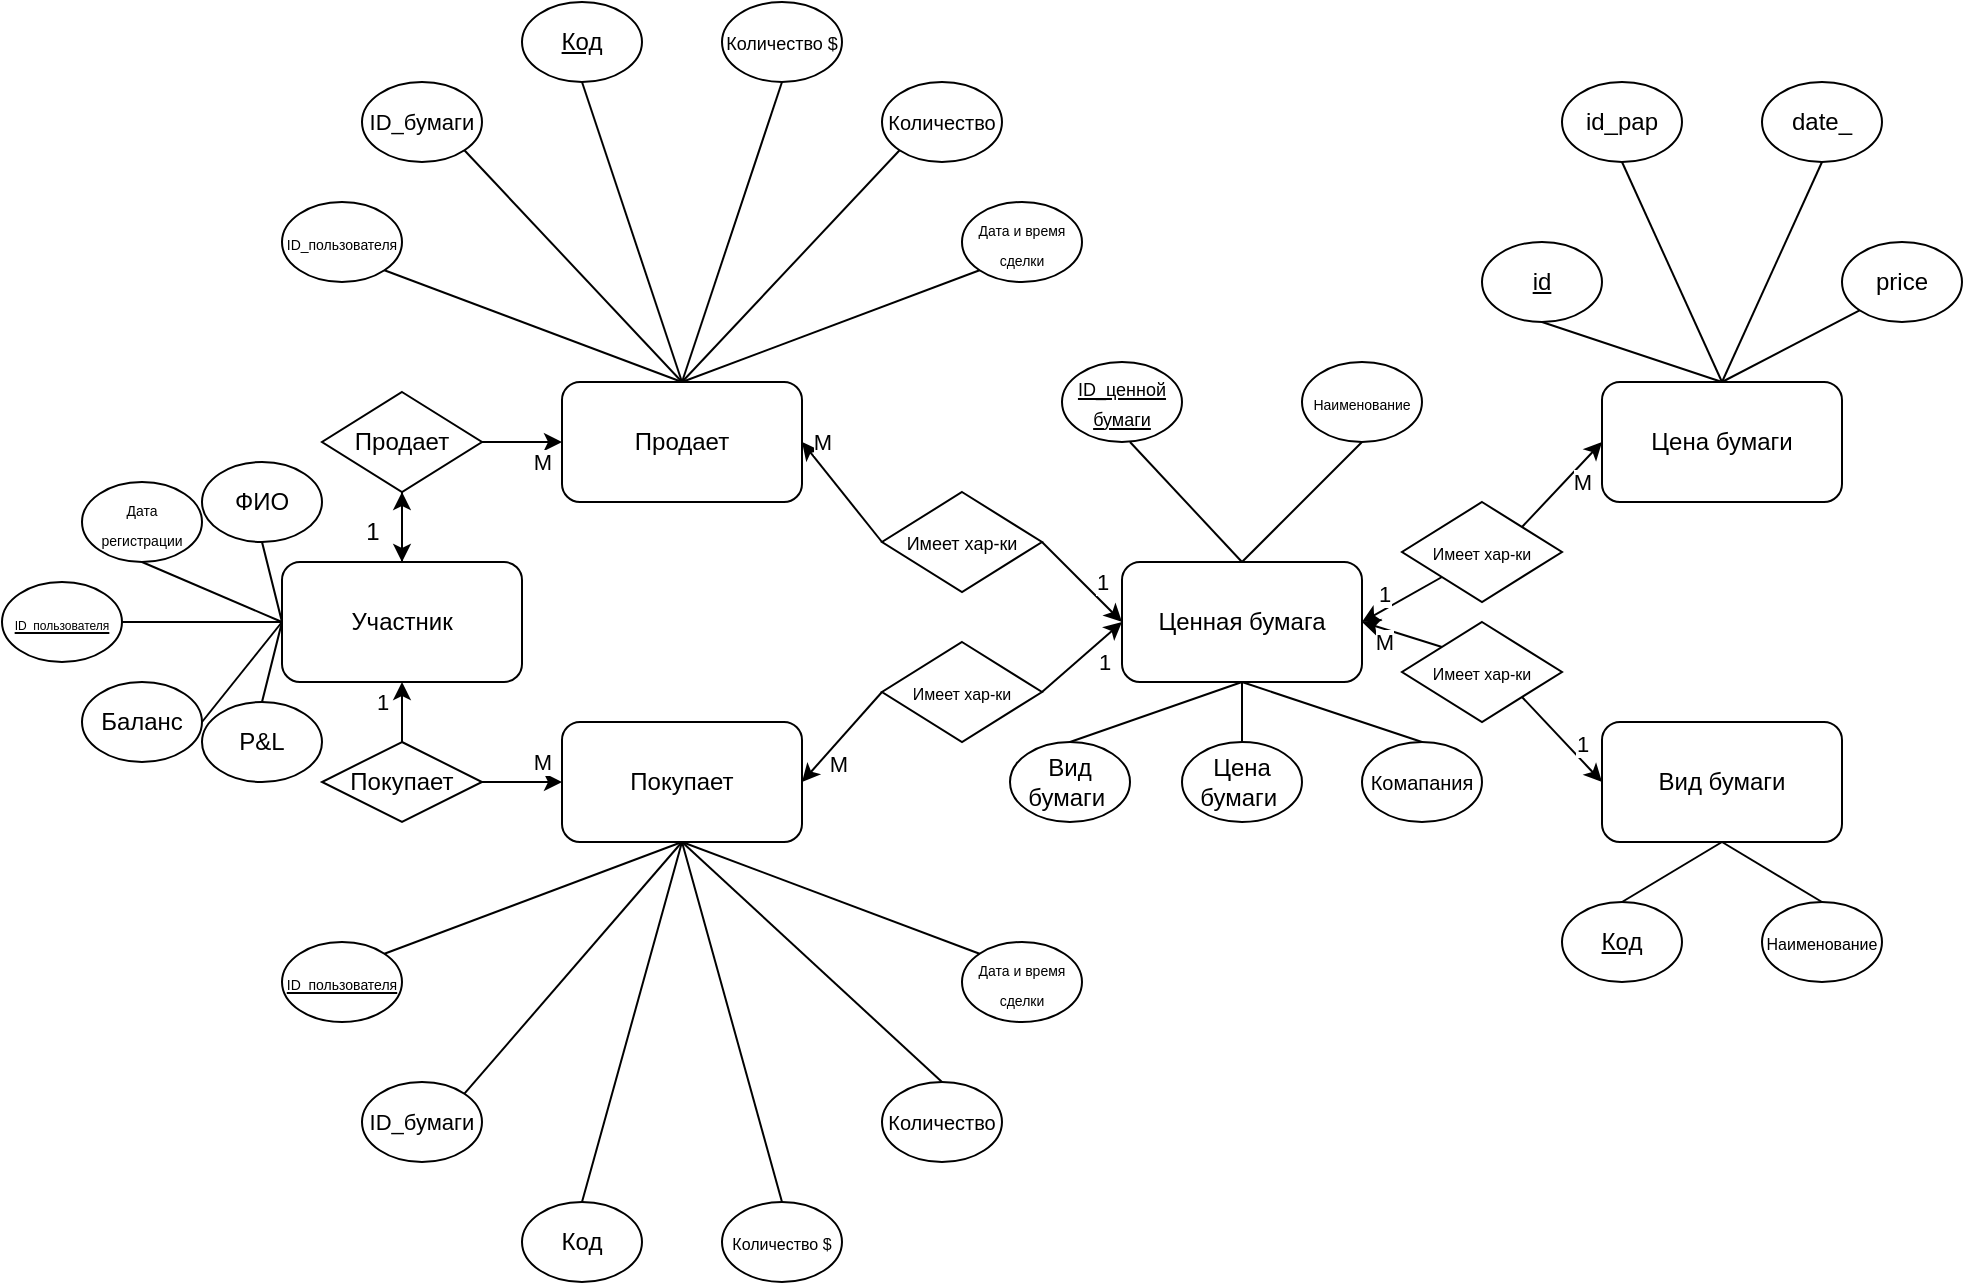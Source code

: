 <mxfile version="22.1.7" type="github">
  <diagram name="Страница — 1" id="GITG6KaaEALcAAjc-6oA">
    <mxGraphModel dx="2006" dy="1836" grid="1" gridSize="10" guides="1" tooltips="1" connect="1" arrows="1" fold="1" page="1" pageScale="1" pageWidth="827" pageHeight="1169" math="0" shadow="0">
      <root>
        <mxCell id="0" />
        <mxCell id="1" parent="0" />
        <mxCell id="VZjifYSaBZFp6_W6SP4E-1" value="Продает" style="rounded=1;whiteSpace=wrap;html=1;" vertex="1" parent="1">
          <mxGeometry x="160" y="150" width="120" height="60" as="geometry" />
        </mxCell>
        <mxCell id="VZjifYSaBZFp6_W6SP4E-2" value="Покупает" style="rounded=1;whiteSpace=wrap;html=1;" vertex="1" parent="1">
          <mxGeometry x="160" y="320" width="120" height="60" as="geometry" />
        </mxCell>
        <mxCell id="VZjifYSaBZFp6_W6SP4E-77" value="" style="edgeStyle=orthogonalEdgeStyle;rounded=0;orthogonalLoop=1;jettySize=auto;html=1;" edge="1" parent="1" source="VZjifYSaBZFp6_W6SP4E-3" target="VZjifYSaBZFp6_W6SP4E-72">
          <mxGeometry relative="1" as="geometry" />
        </mxCell>
        <mxCell id="VZjifYSaBZFp6_W6SP4E-3" value="Участник" style="rounded=1;whiteSpace=wrap;html=1;" vertex="1" parent="1">
          <mxGeometry x="20" y="240" width="120" height="60" as="geometry" />
        </mxCell>
        <mxCell id="VZjifYSaBZFp6_W6SP4E-4" value="Ценная бумага" style="rounded=1;whiteSpace=wrap;html=1;" vertex="1" parent="1">
          <mxGeometry x="440" y="240" width="120" height="60" as="geometry" />
        </mxCell>
        <mxCell id="VZjifYSaBZFp6_W6SP4E-5" value="Цена бумаги" style="rounded=1;whiteSpace=wrap;html=1;" vertex="1" parent="1">
          <mxGeometry x="680" y="150" width="120" height="60" as="geometry" />
        </mxCell>
        <mxCell id="VZjifYSaBZFp6_W6SP4E-6" value="Вид бумаги" style="rounded=1;whiteSpace=wrap;html=1;" vertex="1" parent="1">
          <mxGeometry x="680" y="320" width="120" height="60" as="geometry" />
        </mxCell>
        <mxCell id="VZjifYSaBZFp6_W6SP4E-7" value="&lt;font style=&quot;font-size: 10px;&quot;&gt;Количество&lt;/font&gt;" style="ellipse;whiteSpace=wrap;html=1;" vertex="1" parent="1">
          <mxGeometry x="320" width="60" height="40" as="geometry" />
        </mxCell>
        <mxCell id="VZjifYSaBZFp6_W6SP4E-8" value="&lt;font style=&quot;font-size: 9px;&quot;&gt;Количество $&lt;/font&gt;" style="ellipse;whiteSpace=wrap;html=1;" vertex="1" parent="1">
          <mxGeometry x="240" y="-40" width="60" height="40" as="geometry" />
        </mxCell>
        <mxCell id="VZjifYSaBZFp6_W6SP4E-9" value="&lt;u&gt;Код&lt;/u&gt;" style="ellipse;whiteSpace=wrap;html=1;" vertex="1" parent="1">
          <mxGeometry x="140" y="-40" width="60" height="40" as="geometry" />
        </mxCell>
        <mxCell id="VZjifYSaBZFp6_W6SP4E-10" value="&lt;font style=&quot;font-size: 7px;&quot;&gt;ID_пользователя&lt;/font&gt;" style="ellipse;whiteSpace=wrap;html=1;" vertex="1" parent="1">
          <mxGeometry x="20" y="60" width="60" height="40" as="geometry" />
        </mxCell>
        <mxCell id="VZjifYSaBZFp6_W6SP4E-11" value="&lt;font style=&quot;font-size: 11px;&quot;&gt;ID_бумаги&lt;/font&gt;" style="ellipse;whiteSpace=wrap;html=1;" vertex="1" parent="1">
          <mxGeometry x="60" width="60" height="40" as="geometry" />
        </mxCell>
        <mxCell id="VZjifYSaBZFp6_W6SP4E-12" value="&lt;font style=&quot;font-size: 8px;&quot;&gt;Количество $&lt;/font&gt;" style="ellipse;whiteSpace=wrap;html=1;" vertex="1" parent="1">
          <mxGeometry x="240" y="560" width="60" height="40" as="geometry" />
        </mxCell>
        <mxCell id="VZjifYSaBZFp6_W6SP4E-13" value="&lt;font style=&quot;font-size: 7px;&quot;&gt;&lt;u&gt;ID_пользователя&lt;/u&gt;&lt;/font&gt;" style="ellipse;whiteSpace=wrap;html=1;" vertex="1" parent="1">
          <mxGeometry x="20" y="430" width="60" height="40" as="geometry" />
        </mxCell>
        <mxCell id="VZjifYSaBZFp6_W6SP4E-14" value="&lt;font style=&quot;font-size: 7px;&quot;&gt;Дата и время сделки&lt;/font&gt;" style="ellipse;whiteSpace=wrap;html=1;" vertex="1" parent="1">
          <mxGeometry x="360" y="430" width="60" height="40" as="geometry" />
        </mxCell>
        <mxCell id="VZjifYSaBZFp6_W6SP4E-15" value="&lt;font style=&quot;font-size: 10px;&quot;&gt;Количество&lt;/font&gt;" style="ellipse;whiteSpace=wrap;html=1;" vertex="1" parent="1">
          <mxGeometry x="320" y="500" width="60" height="40" as="geometry" />
        </mxCell>
        <mxCell id="VZjifYSaBZFp6_W6SP4E-16" value="Код" style="ellipse;whiteSpace=wrap;html=1;" vertex="1" parent="1">
          <mxGeometry x="140" y="560" width="60" height="40" as="geometry" />
        </mxCell>
        <mxCell id="VZjifYSaBZFp6_W6SP4E-17" value="&lt;font style=&quot;font-size: 11px;&quot;&gt;ID_бумаги&lt;/font&gt;" style="ellipse;whiteSpace=wrap;html=1;" vertex="1" parent="1">
          <mxGeometry x="60" y="500" width="60" height="40" as="geometry" />
        </mxCell>
        <mxCell id="VZjifYSaBZFp6_W6SP4E-18" value="&lt;font style=&quot;font-size: 7px;&quot;&gt;Дата и время сделки&lt;/font&gt;" style="ellipse;whiteSpace=wrap;html=1;" vertex="1" parent="1">
          <mxGeometry x="360" y="60" width="60" height="40" as="geometry" />
        </mxCell>
        <mxCell id="VZjifYSaBZFp6_W6SP4E-19" value="&lt;font style=&quot;font-size: 10px;&quot;&gt;Комапания&lt;/font&gt;" style="ellipse;whiteSpace=wrap;html=1;" vertex="1" parent="1">
          <mxGeometry x="560" y="330" width="60" height="40" as="geometry" />
        </mxCell>
        <mxCell id="VZjifYSaBZFp6_W6SP4E-20" value="Цена бумаги&amp;nbsp;" style="ellipse;whiteSpace=wrap;html=1;" vertex="1" parent="1">
          <mxGeometry x="470" y="330" width="60" height="40" as="geometry" />
        </mxCell>
        <mxCell id="VZjifYSaBZFp6_W6SP4E-21" value="Вид бумаги&amp;nbsp;" style="ellipse;whiteSpace=wrap;html=1;" vertex="1" parent="1">
          <mxGeometry x="384" y="330" width="60" height="40" as="geometry" />
        </mxCell>
        <mxCell id="VZjifYSaBZFp6_W6SP4E-22" value="&lt;font style=&quot;font-size: 7px;&quot;&gt;Наименование&lt;/font&gt;" style="ellipse;whiteSpace=wrap;html=1;" vertex="1" parent="1">
          <mxGeometry x="530" y="140" width="60" height="40" as="geometry" />
        </mxCell>
        <mxCell id="VZjifYSaBZFp6_W6SP4E-23" value="&lt;font style=&quot;font-size: 9px;&quot;&gt;&lt;u&gt;ID_ценной бумаги&lt;/u&gt;&lt;/font&gt;" style="ellipse;whiteSpace=wrap;html=1;" vertex="1" parent="1">
          <mxGeometry x="410" y="140" width="60" height="40" as="geometry" />
        </mxCell>
        <mxCell id="VZjifYSaBZFp6_W6SP4E-24" value="&lt;u&gt;id&lt;/u&gt;" style="ellipse;whiteSpace=wrap;html=1;" vertex="1" parent="1">
          <mxGeometry x="620" y="80" width="60" height="40" as="geometry" />
        </mxCell>
        <mxCell id="VZjifYSaBZFp6_W6SP4E-25" value="id_pap" style="ellipse;whiteSpace=wrap;html=1;" vertex="1" parent="1">
          <mxGeometry x="660" width="60" height="40" as="geometry" />
        </mxCell>
        <mxCell id="VZjifYSaBZFp6_W6SP4E-26" value="date_" style="ellipse;whiteSpace=wrap;html=1;" vertex="1" parent="1">
          <mxGeometry x="760" width="60" height="40" as="geometry" />
        </mxCell>
        <mxCell id="VZjifYSaBZFp6_W6SP4E-27" value="price" style="ellipse;whiteSpace=wrap;html=1;" vertex="1" parent="1">
          <mxGeometry x="800" y="80" width="60" height="40" as="geometry" />
        </mxCell>
        <mxCell id="VZjifYSaBZFp6_W6SP4E-28" value="&lt;font style=&quot;font-size: 8px;&quot;&gt;Наименование&lt;/font&gt;" style="ellipse;whiteSpace=wrap;html=1;" vertex="1" parent="1">
          <mxGeometry x="760" y="410" width="60" height="40" as="geometry" />
        </mxCell>
        <mxCell id="VZjifYSaBZFp6_W6SP4E-29" value="&lt;u&gt;Код&lt;/u&gt;" style="ellipse;whiteSpace=wrap;html=1;" vertex="1" parent="1">
          <mxGeometry x="660" y="410" width="60" height="40" as="geometry" />
        </mxCell>
        <mxCell id="VZjifYSaBZFp6_W6SP4E-30" value="ФИО" style="ellipse;whiteSpace=wrap;html=1;" vertex="1" parent="1">
          <mxGeometry x="-20" y="190" width="60" height="40" as="geometry" />
        </mxCell>
        <mxCell id="VZjifYSaBZFp6_W6SP4E-31" value="&lt;font style=&quot;font-size: 7px;&quot;&gt;Дата регистрации&lt;/font&gt;" style="ellipse;whiteSpace=wrap;html=1;" vertex="1" parent="1">
          <mxGeometry x="-80" y="200" width="60" height="40" as="geometry" />
        </mxCell>
        <mxCell id="VZjifYSaBZFp6_W6SP4E-32" value="P&amp;amp;L" style="ellipse;whiteSpace=wrap;html=1;" vertex="1" parent="1">
          <mxGeometry x="-20" y="310" width="60" height="40" as="geometry" />
        </mxCell>
        <mxCell id="VZjifYSaBZFp6_W6SP4E-33" value="&lt;font style=&quot;font-size: 6px;&quot;&gt;&lt;u&gt;ID_пользователя&lt;/u&gt;&lt;/font&gt;" style="ellipse;whiteSpace=wrap;html=1;" vertex="1" parent="1">
          <mxGeometry x="-120" y="250" width="60" height="40" as="geometry" />
        </mxCell>
        <mxCell id="VZjifYSaBZFp6_W6SP4E-34" value="Баланс" style="ellipse;whiteSpace=wrap;html=1;" vertex="1" parent="1">
          <mxGeometry x="-80" y="300" width="60" height="40" as="geometry" />
        </mxCell>
        <mxCell id="VZjifYSaBZFp6_W6SP4E-37" value="" style="endArrow=none;html=1;rounded=0;entryX=0.5;entryY=1;entryDx=0;entryDy=0;" edge="1" parent="1" target="VZjifYSaBZFp6_W6SP4E-30">
          <mxGeometry width="50" height="50" relative="1" as="geometry">
            <mxPoint x="20" y="270" as="sourcePoint" />
            <mxPoint x="70" y="220" as="targetPoint" />
          </mxGeometry>
        </mxCell>
        <mxCell id="VZjifYSaBZFp6_W6SP4E-39" value="" style="endArrow=none;html=1;rounded=0;exitX=1;exitY=0.5;exitDx=0;exitDy=0;" edge="1" parent="1" source="VZjifYSaBZFp6_W6SP4E-34">
          <mxGeometry width="50" height="50" relative="1" as="geometry">
            <mxPoint x="-30" y="320" as="sourcePoint" />
            <mxPoint x="20" y="270" as="targetPoint" />
          </mxGeometry>
        </mxCell>
        <mxCell id="VZjifYSaBZFp6_W6SP4E-40" value="" style="endArrow=none;html=1;rounded=0;entryX=0.5;entryY=1;entryDx=0;entryDy=0;exitX=1;exitY=0;exitDx=0;exitDy=0;" edge="1" parent="1" source="VZjifYSaBZFp6_W6SP4E-13" target="VZjifYSaBZFp6_W6SP4E-2">
          <mxGeometry width="50" height="50" relative="1" as="geometry">
            <mxPoint x="60" y="420" as="sourcePoint" />
            <mxPoint x="110" y="370" as="targetPoint" />
          </mxGeometry>
        </mxCell>
        <mxCell id="VZjifYSaBZFp6_W6SP4E-41" value="" style="endArrow=none;html=1;rounded=0;exitX=0.5;exitY=0;exitDx=0;exitDy=0;entryX=0;entryY=0.5;entryDx=0;entryDy=0;" edge="1" parent="1" source="VZjifYSaBZFp6_W6SP4E-32" target="VZjifYSaBZFp6_W6SP4E-3">
          <mxGeometry width="50" height="50" relative="1" as="geometry">
            <mxPoint x="200" y="260" as="sourcePoint" />
            <mxPoint x="250" y="210" as="targetPoint" />
          </mxGeometry>
        </mxCell>
        <mxCell id="VZjifYSaBZFp6_W6SP4E-42" value="" style="endArrow=none;html=1;rounded=0;exitX=1;exitY=0.5;exitDx=0;exitDy=0;entryX=0;entryY=0.5;entryDx=0;entryDy=0;" edge="1" parent="1" source="VZjifYSaBZFp6_W6SP4E-33" target="VZjifYSaBZFp6_W6SP4E-3">
          <mxGeometry width="50" height="50" relative="1" as="geometry">
            <mxPoint x="200" y="260" as="sourcePoint" />
            <mxPoint x="250" y="210" as="targetPoint" />
          </mxGeometry>
        </mxCell>
        <mxCell id="VZjifYSaBZFp6_W6SP4E-43" value="" style="endArrow=none;html=1;rounded=0;exitX=0.5;exitY=1;exitDx=0;exitDy=0;entryX=0;entryY=0.5;entryDx=0;entryDy=0;" edge="1" parent="1" source="VZjifYSaBZFp6_W6SP4E-31" target="VZjifYSaBZFp6_W6SP4E-3">
          <mxGeometry width="50" height="50" relative="1" as="geometry">
            <mxPoint x="200" y="260" as="sourcePoint" />
            <mxPoint x="250" y="210" as="targetPoint" />
          </mxGeometry>
        </mxCell>
        <mxCell id="VZjifYSaBZFp6_W6SP4E-44" value="" style="endArrow=none;html=1;rounded=0;exitX=0.5;exitY=0;exitDx=0;exitDy=0;" edge="1" parent="1" source="VZjifYSaBZFp6_W6SP4E-4">
          <mxGeometry width="50" height="50" relative="1" as="geometry">
            <mxPoint x="394" y="230" as="sourcePoint" />
            <mxPoint x="444" y="180" as="targetPoint" />
          </mxGeometry>
        </mxCell>
        <mxCell id="VZjifYSaBZFp6_W6SP4E-45" value="" style="endArrow=none;html=1;rounded=0;entryX=0.5;entryY=1;entryDx=0;entryDy=0;" edge="1" parent="1" target="VZjifYSaBZFp6_W6SP4E-26">
          <mxGeometry width="50" height="50" relative="1" as="geometry">
            <mxPoint x="740" y="150" as="sourcePoint" />
            <mxPoint x="790" y="100" as="targetPoint" />
          </mxGeometry>
        </mxCell>
        <mxCell id="VZjifYSaBZFp6_W6SP4E-46" value="" style="endArrow=none;html=1;rounded=0;entryX=0.5;entryY=1;entryDx=0;entryDy=0;" edge="1" parent="1" target="VZjifYSaBZFp6_W6SP4E-22">
          <mxGeometry width="50" height="50" relative="1" as="geometry">
            <mxPoint x="500" y="240" as="sourcePoint" />
            <mxPoint x="550" y="190" as="targetPoint" />
          </mxGeometry>
        </mxCell>
        <mxCell id="VZjifYSaBZFp6_W6SP4E-47" value="" style="endArrow=none;html=1;rounded=0;exitX=0.5;exitY=0;exitDx=0;exitDy=0;entryX=0.5;entryY=1;entryDx=0;entryDy=0;" edge="1" parent="1" source="VZjifYSaBZFp6_W6SP4E-28" target="VZjifYSaBZFp6_W6SP4E-6">
          <mxGeometry width="50" height="50" relative="1" as="geometry">
            <mxPoint x="200" y="260" as="sourcePoint" />
            <mxPoint x="250" y="210" as="targetPoint" />
          </mxGeometry>
        </mxCell>
        <mxCell id="VZjifYSaBZFp6_W6SP4E-48" value="" style="endArrow=none;html=1;rounded=0;exitX=0.5;exitY=0;exitDx=0;exitDy=0;entryX=0.5;entryY=1;entryDx=0;entryDy=0;" edge="1" parent="1" source="VZjifYSaBZFp6_W6SP4E-29" target="VZjifYSaBZFp6_W6SP4E-6">
          <mxGeometry width="50" height="50" relative="1" as="geometry">
            <mxPoint x="200" y="260" as="sourcePoint" />
            <mxPoint x="250" y="210" as="targetPoint" />
          </mxGeometry>
        </mxCell>
        <mxCell id="VZjifYSaBZFp6_W6SP4E-49" value="" style="endArrow=none;html=1;rounded=0;exitX=0.5;exitY=0;exitDx=0;exitDy=0;entryX=0.5;entryY=1;entryDx=0;entryDy=0;" edge="1" parent="1" source="VZjifYSaBZFp6_W6SP4E-19" target="VZjifYSaBZFp6_W6SP4E-4">
          <mxGeometry width="50" height="50" relative="1" as="geometry">
            <mxPoint x="200" y="260" as="sourcePoint" />
            <mxPoint x="250" y="210" as="targetPoint" />
          </mxGeometry>
        </mxCell>
        <mxCell id="VZjifYSaBZFp6_W6SP4E-50" value="" style="endArrow=none;html=1;rounded=0;exitX=0.5;exitY=0;exitDx=0;exitDy=0;entryX=0.5;entryY=1;entryDx=0;entryDy=0;" edge="1" parent="1" source="VZjifYSaBZFp6_W6SP4E-20" target="VZjifYSaBZFp6_W6SP4E-4">
          <mxGeometry width="50" height="50" relative="1" as="geometry">
            <mxPoint x="200" y="260" as="sourcePoint" />
            <mxPoint x="250" y="210" as="targetPoint" />
          </mxGeometry>
        </mxCell>
        <mxCell id="VZjifYSaBZFp6_W6SP4E-51" value="" style="endArrow=none;html=1;rounded=0;entryX=0.5;entryY=0;entryDx=0;entryDy=0;exitX=0.5;exitY=1;exitDx=0;exitDy=0;" edge="1" parent="1" source="VZjifYSaBZFp6_W6SP4E-4" target="VZjifYSaBZFp6_W6SP4E-21">
          <mxGeometry width="50" height="50" relative="1" as="geometry">
            <mxPoint x="200" y="260" as="sourcePoint" />
            <mxPoint x="250" y="210" as="targetPoint" />
          </mxGeometry>
        </mxCell>
        <mxCell id="VZjifYSaBZFp6_W6SP4E-52" value="" style="endArrow=none;html=1;rounded=0;exitX=0;exitY=0;exitDx=0;exitDy=0;entryX=0.5;entryY=1;entryDx=0;entryDy=0;" edge="1" parent="1" source="VZjifYSaBZFp6_W6SP4E-14" target="VZjifYSaBZFp6_W6SP4E-2">
          <mxGeometry width="50" height="50" relative="1" as="geometry">
            <mxPoint x="200" y="260" as="sourcePoint" />
            <mxPoint x="250" y="210" as="targetPoint" />
          </mxGeometry>
        </mxCell>
        <mxCell id="VZjifYSaBZFp6_W6SP4E-53" value="" style="endArrow=none;html=1;rounded=0;exitX=0.5;exitY=0;exitDx=0;exitDy=0;entryX=0.5;entryY=1;entryDx=0;entryDy=0;" edge="1" parent="1" source="VZjifYSaBZFp6_W6SP4E-15" target="VZjifYSaBZFp6_W6SP4E-2">
          <mxGeometry width="50" height="50" relative="1" as="geometry">
            <mxPoint x="200" y="260" as="sourcePoint" />
            <mxPoint x="250" y="210" as="targetPoint" />
          </mxGeometry>
        </mxCell>
        <mxCell id="VZjifYSaBZFp6_W6SP4E-54" value="" style="endArrow=none;html=1;rounded=0;exitX=0.5;exitY=0;exitDx=0;exitDy=0;entryX=0.5;entryY=1;entryDx=0;entryDy=0;" edge="1" parent="1" source="VZjifYSaBZFp6_W6SP4E-12" target="VZjifYSaBZFp6_W6SP4E-2">
          <mxGeometry width="50" height="50" relative="1" as="geometry">
            <mxPoint x="200" y="260" as="sourcePoint" />
            <mxPoint x="250" y="210" as="targetPoint" />
          </mxGeometry>
        </mxCell>
        <mxCell id="VZjifYSaBZFp6_W6SP4E-55" value="" style="endArrow=none;html=1;rounded=0;exitX=0.5;exitY=0;exitDx=0;exitDy=0;" edge="1" parent="1" source="VZjifYSaBZFp6_W6SP4E-16">
          <mxGeometry width="50" height="50" relative="1" as="geometry">
            <mxPoint x="200" y="260" as="sourcePoint" />
            <mxPoint x="220" y="380" as="targetPoint" />
          </mxGeometry>
        </mxCell>
        <mxCell id="VZjifYSaBZFp6_W6SP4E-56" value="" style="endArrow=none;html=1;rounded=0;exitX=1;exitY=0;exitDx=0;exitDy=0;entryX=0.5;entryY=1;entryDx=0;entryDy=0;" edge="1" parent="1" source="VZjifYSaBZFp6_W6SP4E-17" target="VZjifYSaBZFp6_W6SP4E-2">
          <mxGeometry width="50" height="50" relative="1" as="geometry">
            <mxPoint x="200" y="260" as="sourcePoint" />
            <mxPoint x="250" y="210" as="targetPoint" />
          </mxGeometry>
        </mxCell>
        <mxCell id="VZjifYSaBZFp6_W6SP4E-57" value="" style="endArrow=none;html=1;rounded=0;entryX=0;entryY=1;entryDx=0;entryDy=0;" edge="1" parent="1" target="VZjifYSaBZFp6_W6SP4E-18">
          <mxGeometry width="50" height="50" relative="1" as="geometry">
            <mxPoint x="220" y="150" as="sourcePoint" />
            <mxPoint x="270" y="100" as="targetPoint" />
          </mxGeometry>
        </mxCell>
        <mxCell id="VZjifYSaBZFp6_W6SP4E-58" value="" style="endArrow=none;html=1;rounded=0;entryX=0;entryY=1;entryDx=0;entryDy=0;exitX=0.5;exitY=0;exitDx=0;exitDy=0;" edge="1" parent="1" source="VZjifYSaBZFp6_W6SP4E-5" target="VZjifYSaBZFp6_W6SP4E-27">
          <mxGeometry width="50" height="50" relative="1" as="geometry">
            <mxPoint x="580" y="270" as="sourcePoint" />
            <mxPoint x="630" y="220" as="targetPoint" />
          </mxGeometry>
        </mxCell>
        <mxCell id="VZjifYSaBZFp6_W6SP4E-59" value="" style="endArrow=none;html=1;rounded=0;exitX=0.5;exitY=1;exitDx=0;exitDy=0;entryX=0.5;entryY=0;entryDx=0;entryDy=0;" edge="1" parent="1" source="VZjifYSaBZFp6_W6SP4E-25" target="VZjifYSaBZFp6_W6SP4E-5">
          <mxGeometry width="50" height="50" relative="1" as="geometry">
            <mxPoint x="580" y="270" as="sourcePoint" />
            <mxPoint x="630" y="220" as="targetPoint" />
          </mxGeometry>
        </mxCell>
        <mxCell id="VZjifYSaBZFp6_W6SP4E-60" value="" style="endArrow=none;html=1;rounded=0;entryX=0.5;entryY=1;entryDx=0;entryDy=0;exitX=0.5;exitY=0;exitDx=0;exitDy=0;" edge="1" parent="1" source="VZjifYSaBZFp6_W6SP4E-5" target="VZjifYSaBZFp6_W6SP4E-24">
          <mxGeometry width="50" height="50" relative="1" as="geometry">
            <mxPoint x="580" y="270" as="sourcePoint" />
            <mxPoint x="630" y="220" as="targetPoint" />
          </mxGeometry>
        </mxCell>
        <mxCell id="VZjifYSaBZFp6_W6SP4E-61" value="" style="endArrow=none;html=1;rounded=0;entryX=0.5;entryY=1;entryDx=0;entryDy=0;exitX=0.5;exitY=0;exitDx=0;exitDy=0;" edge="1" parent="1" source="VZjifYSaBZFp6_W6SP4E-1" target="VZjifYSaBZFp6_W6SP4E-9">
          <mxGeometry width="50" height="50" relative="1" as="geometry">
            <mxPoint x="220" y="120" as="sourcePoint" />
            <mxPoint x="270" y="70" as="targetPoint" />
          </mxGeometry>
        </mxCell>
        <mxCell id="VZjifYSaBZFp6_W6SP4E-62" value="" style="endArrow=none;html=1;rounded=0;entryX=0.5;entryY=1;entryDx=0;entryDy=0;exitX=0.5;exitY=0;exitDx=0;exitDy=0;" edge="1" parent="1" source="VZjifYSaBZFp6_W6SP4E-1" target="VZjifYSaBZFp6_W6SP4E-8">
          <mxGeometry width="50" height="50" relative="1" as="geometry">
            <mxPoint x="220" y="120" as="sourcePoint" />
            <mxPoint x="270" y="70" as="targetPoint" />
          </mxGeometry>
        </mxCell>
        <mxCell id="VZjifYSaBZFp6_W6SP4E-63" value="" style="endArrow=none;html=1;rounded=0;entryX=0;entryY=1;entryDx=0;entryDy=0;exitX=0.5;exitY=0;exitDx=0;exitDy=0;" edge="1" parent="1" source="VZjifYSaBZFp6_W6SP4E-1" target="VZjifYSaBZFp6_W6SP4E-7">
          <mxGeometry width="50" height="50" relative="1" as="geometry">
            <mxPoint x="220" y="120" as="sourcePoint" />
            <mxPoint x="270" y="70" as="targetPoint" />
          </mxGeometry>
        </mxCell>
        <mxCell id="VZjifYSaBZFp6_W6SP4E-64" value="" style="endArrow=none;html=1;rounded=0;exitX=1;exitY=1;exitDx=0;exitDy=0;entryX=0.5;entryY=0;entryDx=0;entryDy=0;" edge="1" parent="1" source="VZjifYSaBZFp6_W6SP4E-10" target="VZjifYSaBZFp6_W6SP4E-1">
          <mxGeometry width="50" height="50" relative="1" as="geometry">
            <mxPoint x="220" y="120" as="sourcePoint" />
            <mxPoint x="270" y="70" as="targetPoint" />
          </mxGeometry>
        </mxCell>
        <mxCell id="VZjifYSaBZFp6_W6SP4E-65" value="" style="endArrow=none;html=1;rounded=0;exitX=1;exitY=1;exitDx=0;exitDy=0;" edge="1" parent="1" source="VZjifYSaBZFp6_W6SP4E-11">
          <mxGeometry width="50" height="50" relative="1" as="geometry">
            <mxPoint x="220" y="120" as="sourcePoint" />
            <mxPoint x="220" y="150" as="targetPoint" />
          </mxGeometry>
        </mxCell>
        <mxCell id="VZjifYSaBZFp6_W6SP4E-67" value="Покупает" style="rhombus;whiteSpace=wrap;html=1;" vertex="1" parent="1">
          <mxGeometry x="40" y="330" width="80" height="40" as="geometry" />
        </mxCell>
        <mxCell id="VZjifYSaBZFp6_W6SP4E-68" value="" style="endArrow=classic;html=1;rounded=0;exitX=0.5;exitY=0;exitDx=0;exitDy=0;entryX=0.5;entryY=1;entryDx=0;entryDy=0;" edge="1" parent="1" source="VZjifYSaBZFp6_W6SP4E-67" target="VZjifYSaBZFp6_W6SP4E-3">
          <mxGeometry width="50" height="50" relative="1" as="geometry">
            <mxPoint x="160" y="340" as="sourcePoint" />
            <mxPoint x="210" y="290" as="targetPoint" />
          </mxGeometry>
        </mxCell>
        <mxCell id="VZjifYSaBZFp6_W6SP4E-70" value="1" style="edgeLabel;html=1;align=center;verticalAlign=middle;resizable=0;points=[];" vertex="1" connectable="0" parent="VZjifYSaBZFp6_W6SP4E-68">
          <mxGeometry x="-0.398" y="-1" relative="1" as="geometry">
            <mxPoint x="-11" y="-11" as="offset" />
          </mxGeometry>
        </mxCell>
        <mxCell id="VZjifYSaBZFp6_W6SP4E-69" value="" style="endArrow=classic;html=1;rounded=0;exitX=1;exitY=0.5;exitDx=0;exitDy=0;entryX=0;entryY=0.5;entryDx=0;entryDy=0;" edge="1" parent="1" source="VZjifYSaBZFp6_W6SP4E-67" target="VZjifYSaBZFp6_W6SP4E-2">
          <mxGeometry width="50" height="50" relative="1" as="geometry">
            <mxPoint x="160" y="340" as="sourcePoint" />
            <mxPoint x="210" y="290" as="targetPoint" />
          </mxGeometry>
        </mxCell>
        <mxCell id="VZjifYSaBZFp6_W6SP4E-71" value="М" style="edgeLabel;html=1;align=center;verticalAlign=middle;resizable=0;points=[];" vertex="1" connectable="0" parent="VZjifYSaBZFp6_W6SP4E-69">
          <mxGeometry x="0.272" relative="1" as="geometry">
            <mxPoint x="4" y="-10" as="offset" />
          </mxGeometry>
        </mxCell>
        <mxCell id="VZjifYSaBZFp6_W6SP4E-72" value="Продает" style="rhombus;whiteSpace=wrap;html=1;" vertex="1" parent="1">
          <mxGeometry x="40" y="155" width="80" height="50" as="geometry" />
        </mxCell>
        <mxCell id="VZjifYSaBZFp6_W6SP4E-75" value="" style="endArrow=classic;html=1;rounded=0;exitX=1;exitY=0.5;exitDx=0;exitDy=0;entryX=0;entryY=0.5;entryDx=0;entryDy=0;" edge="1" parent="1" source="VZjifYSaBZFp6_W6SP4E-72" target="VZjifYSaBZFp6_W6SP4E-1">
          <mxGeometry width="50" height="50" relative="1" as="geometry">
            <mxPoint x="160" y="280" as="sourcePoint" />
            <mxPoint x="210" y="230" as="targetPoint" />
          </mxGeometry>
        </mxCell>
        <mxCell id="VZjifYSaBZFp6_W6SP4E-79" value="М" style="edgeLabel;html=1;align=center;verticalAlign=middle;resizable=0;points=[];" vertex="1" connectable="0" parent="VZjifYSaBZFp6_W6SP4E-75">
          <mxGeometry x="0.024" y="2" relative="1" as="geometry">
            <mxPoint x="9" y="12" as="offset" />
          </mxGeometry>
        </mxCell>
        <mxCell id="VZjifYSaBZFp6_W6SP4E-76" value="" style="endArrow=classic;html=1;rounded=0;exitX=0.5;exitY=1;exitDx=0;exitDy=0;entryX=0.5;entryY=0;entryDx=0;entryDy=0;" edge="1" parent="1" source="VZjifYSaBZFp6_W6SP4E-72" target="VZjifYSaBZFp6_W6SP4E-3">
          <mxGeometry width="50" height="50" relative="1" as="geometry">
            <mxPoint x="160" y="280" as="sourcePoint" />
            <mxPoint x="210" y="230" as="targetPoint" />
          </mxGeometry>
        </mxCell>
        <mxCell id="VZjifYSaBZFp6_W6SP4E-78" value="1" style="text;html=1;align=center;verticalAlign=middle;resizable=0;points=[];autosize=1;strokeColor=none;fillColor=none;" vertex="1" parent="1">
          <mxGeometry x="50" y="210" width="30" height="30" as="geometry" />
        </mxCell>
        <mxCell id="VZjifYSaBZFp6_W6SP4E-80" value="&lt;font style=&quot;font-size: 9px;&quot;&gt;Имеет хар-ки&lt;/font&gt;" style="rhombus;whiteSpace=wrap;html=1;" vertex="1" parent="1">
          <mxGeometry x="320" y="205" width="80" height="50" as="geometry" />
        </mxCell>
        <mxCell id="VZjifYSaBZFp6_W6SP4E-81" value="&lt;font style=&quot;font-size: 8px;&quot;&gt;Имеет хар-ки&lt;/font&gt;" style="rhombus;whiteSpace=wrap;html=1;" vertex="1" parent="1">
          <mxGeometry x="320" y="280" width="80" height="50" as="geometry" />
        </mxCell>
        <mxCell id="VZjifYSaBZFp6_W6SP4E-82" value="" style="endArrow=classic;html=1;rounded=0;exitX=1;exitY=0.5;exitDx=0;exitDy=0;entryX=0;entryY=0.5;entryDx=0;entryDy=0;" edge="1" parent="1" source="VZjifYSaBZFp6_W6SP4E-81" target="VZjifYSaBZFp6_W6SP4E-4">
          <mxGeometry width="50" height="50" relative="1" as="geometry">
            <mxPoint x="360" y="330" as="sourcePoint" />
            <mxPoint x="390" y="270" as="targetPoint" />
          </mxGeometry>
        </mxCell>
        <mxCell id="VZjifYSaBZFp6_W6SP4E-86" value="1" style="edgeLabel;html=1;align=center;verticalAlign=middle;resizable=0;points=[];" vertex="1" connectable="0" parent="VZjifYSaBZFp6_W6SP4E-82">
          <mxGeometry x="-0.054" y="2" relative="1" as="geometry">
            <mxPoint x="13" y="3" as="offset" />
          </mxGeometry>
        </mxCell>
        <mxCell id="VZjifYSaBZFp6_W6SP4E-83" value="" style="endArrow=classic;html=1;rounded=0;entryX=1;entryY=0.5;entryDx=0;entryDy=0;exitX=0;exitY=0.5;exitDx=0;exitDy=0;" edge="1" parent="1" source="VZjifYSaBZFp6_W6SP4E-81" target="VZjifYSaBZFp6_W6SP4E-2">
          <mxGeometry width="50" height="50" relative="1" as="geometry">
            <mxPoint x="360" y="330" as="sourcePoint" />
            <mxPoint x="410" y="280" as="targetPoint" />
          </mxGeometry>
        </mxCell>
        <mxCell id="VZjifYSaBZFp6_W6SP4E-88" value="М" style="edgeLabel;html=1;align=center;verticalAlign=middle;resizable=0;points=[];" vertex="1" connectable="0" parent="VZjifYSaBZFp6_W6SP4E-83">
          <mxGeometry x="0.123" relative="1" as="geometry">
            <mxPoint y="10" as="offset" />
          </mxGeometry>
        </mxCell>
        <mxCell id="VZjifYSaBZFp6_W6SP4E-84" value="" style="endArrow=classic;html=1;rounded=0;entryX=1;entryY=0.5;entryDx=0;entryDy=0;exitX=0;exitY=0.5;exitDx=0;exitDy=0;" edge="1" parent="1" source="VZjifYSaBZFp6_W6SP4E-80" target="VZjifYSaBZFp6_W6SP4E-1">
          <mxGeometry width="50" height="50" relative="1" as="geometry">
            <mxPoint x="360" y="330" as="sourcePoint" />
            <mxPoint x="410" y="280" as="targetPoint" />
          </mxGeometry>
        </mxCell>
        <mxCell id="VZjifYSaBZFp6_W6SP4E-89" value="М" style="edgeLabel;html=1;align=center;verticalAlign=middle;resizable=0;points=[];" vertex="1" connectable="0" parent="VZjifYSaBZFp6_W6SP4E-84">
          <mxGeometry x="-0.007" relative="1" as="geometry">
            <mxPoint x="-10" y="-25" as="offset" />
          </mxGeometry>
        </mxCell>
        <mxCell id="VZjifYSaBZFp6_W6SP4E-85" value="" style="endArrow=classic;html=1;rounded=0;entryX=0;entryY=0.5;entryDx=0;entryDy=0;exitX=1;exitY=0.5;exitDx=0;exitDy=0;" edge="1" parent="1" source="VZjifYSaBZFp6_W6SP4E-80" target="VZjifYSaBZFp6_W6SP4E-4">
          <mxGeometry width="50" height="50" relative="1" as="geometry">
            <mxPoint x="390" y="270" as="sourcePoint" />
            <mxPoint x="410" y="280" as="targetPoint" />
          </mxGeometry>
        </mxCell>
        <mxCell id="VZjifYSaBZFp6_W6SP4E-87" value="1" style="edgeLabel;html=1;align=center;verticalAlign=middle;resizable=0;points=[];" vertex="1" connectable="0" parent="VZjifYSaBZFp6_W6SP4E-85">
          <mxGeometry x="-0.048" relative="1" as="geometry">
            <mxPoint x="11" y="1" as="offset" />
          </mxGeometry>
        </mxCell>
        <mxCell id="VZjifYSaBZFp6_W6SP4E-91" value="&lt;font style=&quot;font-size: 8px;&quot;&gt;Имеет хар-ки&lt;/font&gt;" style="rhombus;whiteSpace=wrap;html=1;" vertex="1" parent="1">
          <mxGeometry x="580" y="210" width="80" height="50" as="geometry" />
        </mxCell>
        <mxCell id="VZjifYSaBZFp6_W6SP4E-92" value="&lt;font style=&quot;font-size: 8px;&quot;&gt;Имеет хар-ки&lt;/font&gt;" style="rhombus;whiteSpace=wrap;html=1;" vertex="1" parent="1">
          <mxGeometry x="580" y="270" width="80" height="50" as="geometry" />
        </mxCell>
        <mxCell id="VZjifYSaBZFp6_W6SP4E-93" value="" style="endArrow=classic;html=1;rounded=0;entryX=1;entryY=0.5;entryDx=0;entryDy=0;exitX=0;exitY=0;exitDx=0;exitDy=0;" edge="1" parent="1" source="VZjifYSaBZFp6_W6SP4E-92" target="VZjifYSaBZFp6_W6SP4E-4">
          <mxGeometry width="50" height="50" relative="1" as="geometry">
            <mxPoint x="590" y="250" as="sourcePoint" />
            <mxPoint x="640" y="200" as="targetPoint" />
          </mxGeometry>
        </mxCell>
        <mxCell id="VZjifYSaBZFp6_W6SP4E-99" value="М" style="edgeLabel;html=1;align=center;verticalAlign=middle;resizable=0;points=[];" vertex="1" connectable="0" parent="VZjifYSaBZFp6_W6SP4E-93">
          <mxGeometry x="-0.088" y="-2" relative="1" as="geometry">
            <mxPoint x="-12" y="5" as="offset" />
          </mxGeometry>
        </mxCell>
        <mxCell id="VZjifYSaBZFp6_W6SP4E-94" value="" style="endArrow=classic;html=1;rounded=0;entryX=0;entryY=0.5;entryDx=0;entryDy=0;exitX=1;exitY=1;exitDx=0;exitDy=0;" edge="1" parent="1" source="VZjifYSaBZFp6_W6SP4E-92" target="VZjifYSaBZFp6_W6SP4E-6">
          <mxGeometry width="50" height="50" relative="1" as="geometry">
            <mxPoint x="590" y="250" as="sourcePoint" />
            <mxPoint x="640" y="200" as="targetPoint" />
          </mxGeometry>
        </mxCell>
        <mxCell id="VZjifYSaBZFp6_W6SP4E-100" value="1" style="edgeLabel;html=1;align=center;verticalAlign=middle;resizable=0;points=[];" vertex="1" connectable="0" parent="VZjifYSaBZFp6_W6SP4E-94">
          <mxGeometry x="0.243" y="1" relative="1" as="geometry">
            <mxPoint x="4" y="-3" as="offset" />
          </mxGeometry>
        </mxCell>
        <mxCell id="VZjifYSaBZFp6_W6SP4E-95" value="" style="endArrow=classic;html=1;rounded=0;entryX=1;entryY=0.5;entryDx=0;entryDy=0;exitX=0;exitY=1;exitDx=0;exitDy=0;" edge="1" parent="1" source="VZjifYSaBZFp6_W6SP4E-91" target="VZjifYSaBZFp6_W6SP4E-4">
          <mxGeometry width="50" height="50" relative="1" as="geometry">
            <mxPoint x="590" y="250" as="sourcePoint" />
            <mxPoint x="640" y="200" as="targetPoint" />
          </mxGeometry>
        </mxCell>
        <mxCell id="VZjifYSaBZFp6_W6SP4E-97" value="1&lt;br&gt;" style="edgeLabel;html=1;align=center;verticalAlign=middle;resizable=0;points=[];" vertex="1" connectable="0" parent="VZjifYSaBZFp6_W6SP4E-95">
          <mxGeometry x="-0.212" relative="1" as="geometry">
            <mxPoint x="-14" y="-1" as="offset" />
          </mxGeometry>
        </mxCell>
        <mxCell id="VZjifYSaBZFp6_W6SP4E-96" value="" style="endArrow=classic;html=1;rounded=0;entryX=0;entryY=0.5;entryDx=0;entryDy=0;exitX=1;exitY=0;exitDx=0;exitDy=0;" edge="1" parent="1" source="VZjifYSaBZFp6_W6SP4E-91" target="VZjifYSaBZFp6_W6SP4E-5">
          <mxGeometry width="50" height="50" relative="1" as="geometry">
            <mxPoint x="590" y="250" as="sourcePoint" />
            <mxPoint x="640" y="200" as="targetPoint" />
          </mxGeometry>
        </mxCell>
        <mxCell id="VZjifYSaBZFp6_W6SP4E-98" value="М" style="edgeLabel;html=1;align=center;verticalAlign=middle;resizable=0;points=[];" vertex="1" connectable="0" parent="VZjifYSaBZFp6_W6SP4E-96">
          <mxGeometry x="0.088" y="2" relative="1" as="geometry">
            <mxPoint x="10" y="2" as="offset" />
          </mxGeometry>
        </mxCell>
      </root>
    </mxGraphModel>
  </diagram>
</mxfile>
